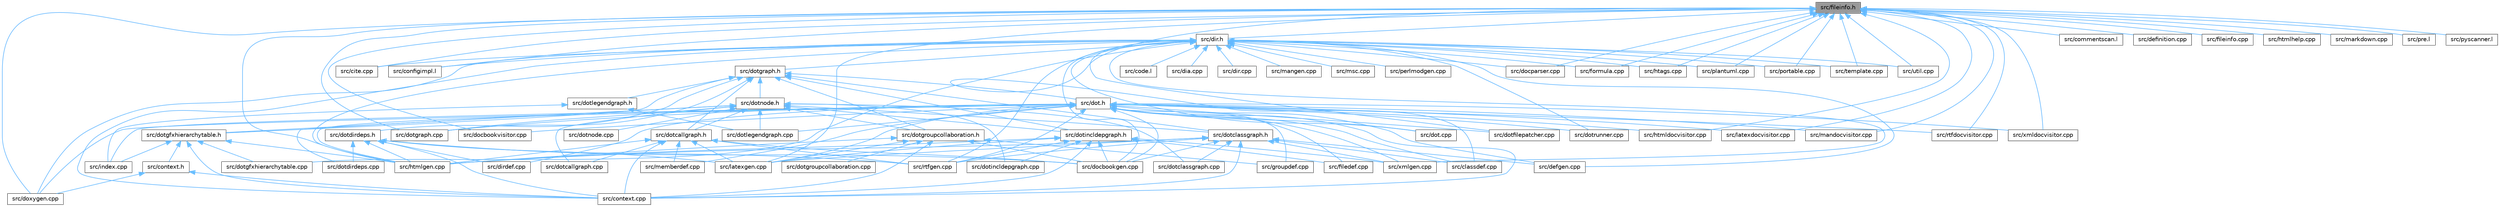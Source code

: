 digraph "src/fileinfo.h"
{
 // INTERACTIVE_SVG=YES
 // LATEX_PDF_SIZE
  bgcolor="transparent";
  edge [fontname=Helvetica,fontsize=10,labelfontname=Helvetica,labelfontsize=10];
  node [fontname=Helvetica,fontsize=10,shape=box,height=0.2,width=0.4];
  Node1 [label="src/fileinfo.h",height=0.2,width=0.4,color="gray40", fillcolor="grey60", style="filled", fontcolor="black",tooltip=" "];
  Node1 -> Node2 [dir="back",color="steelblue1",style="solid"];
  Node2 [label="src/cite.cpp",height=0.2,width=0.4,color="grey40", fillcolor="white", style="filled",URL="$d5/d0b/cite_8cpp.html",tooltip=" "];
  Node1 -> Node3 [dir="back",color="steelblue1",style="solid"];
  Node3 [label="src/classdef.cpp",height=0.2,width=0.4,color="grey40", fillcolor="white", style="filled",URL="$de/d89/classdef_8cpp.html",tooltip=" "];
  Node1 -> Node4 [dir="back",color="steelblue1",style="solid"];
  Node4 [label="src/commentscan.l",height=0.2,width=0.4,color="grey40", fillcolor="white", style="filled",URL="$d7/d5f/commentscan_8l.html",tooltip=" "];
  Node1 -> Node5 [dir="back",color="steelblue1",style="solid"];
  Node5 [label="src/configimpl.l",height=0.2,width=0.4,color="grey40", fillcolor="white", style="filled",URL="$d9/de3/configimpl_8l.html",tooltip=" "];
  Node1 -> Node6 [dir="back",color="steelblue1",style="solid"];
  Node6 [label="src/definition.cpp",height=0.2,width=0.4,color="grey40", fillcolor="white", style="filled",URL="$d3/dea/definition_8cpp.html",tooltip=" "];
  Node1 -> Node7 [dir="back",color="steelblue1",style="solid"];
  Node7 [label="src/dir.h",height=0.2,width=0.4,color="grey40", fillcolor="white", style="filled",URL="$df/d9c/dir_8h.html",tooltip=" "];
  Node7 -> Node2 [dir="back",color="steelblue1",style="solid"];
  Node7 -> Node8 [dir="back",color="steelblue1",style="solid"];
  Node8 [label="src/code.l",height=0.2,width=0.4,color="grey40", fillcolor="white", style="filled",URL="$da/d1f/code_8l.html",tooltip=" "];
  Node7 -> Node5 [dir="back",color="steelblue1",style="solid"];
  Node7 -> Node9 [dir="back",color="steelblue1",style="solid"];
  Node9 [label="src/context.cpp",height=0.2,width=0.4,color="grey40", fillcolor="white", style="filled",URL="$db/d12/context_8cpp.html",tooltip=" "];
  Node7 -> Node10 [dir="back",color="steelblue1",style="solid"];
  Node10 [label="src/defgen.cpp",height=0.2,width=0.4,color="grey40", fillcolor="white", style="filled",URL="$d3/d17/defgen_8cpp.html",tooltip=" "];
  Node7 -> Node11 [dir="back",color="steelblue1",style="solid"];
  Node11 [label="src/dia.cpp",height=0.2,width=0.4,color="grey40", fillcolor="white", style="filled",URL="$d1/df5/dia_8cpp.html",tooltip=" "];
  Node7 -> Node12 [dir="back",color="steelblue1",style="solid"];
  Node12 [label="src/dir.cpp",height=0.2,width=0.4,color="grey40", fillcolor="white", style="filled",URL="$d3/d48/dir_8cpp.html",tooltip=" "];
  Node7 -> Node13 [dir="back",color="steelblue1",style="solid"];
  Node13 [label="src/docbookgen.cpp",height=0.2,width=0.4,color="grey40", fillcolor="white", style="filled",URL="$d8/d29/docbookgen_8cpp.html",tooltip=" "];
  Node7 -> Node14 [dir="back",color="steelblue1",style="solid"];
  Node14 [label="src/docparser.cpp",height=0.2,width=0.4,color="grey40", fillcolor="white", style="filled",URL="$da/d17/docparser_8cpp.html",tooltip=" "];
  Node7 -> Node15 [dir="back",color="steelblue1",style="solid"];
  Node15 [label="src/dot.cpp",height=0.2,width=0.4,color="grey40", fillcolor="white", style="filled",URL="$de/daa/dot_8cpp.html",tooltip=" "];
  Node7 -> Node16 [dir="back",color="steelblue1",style="solid"];
  Node16 [label="src/dotfilepatcher.cpp",height=0.2,width=0.4,color="grey40", fillcolor="white", style="filled",URL="$d9/d92/dotfilepatcher_8cpp.html",tooltip=" "];
  Node7 -> Node17 [dir="back",color="steelblue1",style="solid"];
  Node17 [label="src/dotgfxhierarchytable.cpp",height=0.2,width=0.4,color="grey40", fillcolor="white", style="filled",URL="$d4/d09/dotgfxhierarchytable_8cpp.html",tooltip=" "];
  Node7 -> Node18 [dir="back",color="steelblue1",style="solid"];
  Node18 [label="src/dotgraph.h",height=0.2,width=0.4,color="grey40", fillcolor="white", style="filled",URL="$d0/daa/dotgraph_8h.html",tooltip=" "];
  Node18 -> Node19 [dir="back",color="steelblue1",style="solid"];
  Node19 [label="src/dot.h",height=0.2,width=0.4,color="grey40", fillcolor="white", style="filled",URL="$d6/d4a/dot_8h.html",tooltip=" "];
  Node19 -> Node3 [dir="back",color="steelblue1",style="solid"];
  Node19 -> Node9 [dir="back",color="steelblue1",style="solid"];
  Node19 -> Node10 [dir="back",color="steelblue1",style="solid"];
  Node19 -> Node20 [dir="back",color="steelblue1",style="solid"];
  Node20 [label="src/dirdef.cpp",height=0.2,width=0.4,color="grey40", fillcolor="white", style="filled",URL="$d8/d52/dirdef_8cpp.html",tooltip=" "];
  Node19 -> Node13 [dir="back",color="steelblue1",style="solid"];
  Node19 -> Node21 [dir="back",color="steelblue1",style="solid"];
  Node21 [label="src/docbookvisitor.cpp",height=0.2,width=0.4,color="grey40", fillcolor="white", style="filled",URL="$dc/d05/docbookvisitor_8cpp.html",tooltip=" "];
  Node19 -> Node15 [dir="back",color="steelblue1",style="solid"];
  Node19 -> Node16 [dir="back",color="steelblue1",style="solid"];
  Node19 -> Node22 [dir="back",color="steelblue1",style="solid"];
  Node22 [label="src/dotgraph.cpp",height=0.2,width=0.4,color="grey40", fillcolor="white", style="filled",URL="$de/d45/dotgraph_8cpp.html",tooltip=" "];
  Node19 -> Node23 [dir="back",color="steelblue1",style="solid"];
  Node23 [label="src/dotlegendgraph.cpp",height=0.2,width=0.4,color="grey40", fillcolor="white", style="filled",URL="$d4/d33/dotlegendgraph_8cpp.html",tooltip=" "];
  Node19 -> Node24 [dir="back",color="steelblue1",style="solid"];
  Node24 [label="src/dotrunner.cpp",height=0.2,width=0.4,color="grey40", fillcolor="white", style="filled",URL="$d1/dfe/dotrunner_8cpp.html",tooltip=" "];
  Node19 -> Node25 [dir="back",color="steelblue1",style="solid"];
  Node25 [label="src/doxygen.cpp",height=0.2,width=0.4,color="grey40", fillcolor="white", style="filled",URL="$dc/d98/doxygen_8cpp.html",tooltip=" "];
  Node19 -> Node26 [dir="back",color="steelblue1",style="solid"];
  Node26 [label="src/filedef.cpp",height=0.2,width=0.4,color="grey40", fillcolor="white", style="filled",URL="$d6/ddc/filedef_8cpp.html",tooltip=" "];
  Node19 -> Node27 [dir="back",color="steelblue1",style="solid"];
  Node27 [label="src/groupdef.cpp",height=0.2,width=0.4,color="grey40", fillcolor="white", style="filled",URL="$d6/d42/groupdef_8cpp.html",tooltip=" "];
  Node19 -> Node28 [dir="back",color="steelblue1",style="solid"];
  Node28 [label="src/htmldocvisitor.cpp",height=0.2,width=0.4,color="grey40", fillcolor="white", style="filled",URL="$da/db0/htmldocvisitor_8cpp.html",tooltip=" "];
  Node19 -> Node29 [dir="back",color="steelblue1",style="solid"];
  Node29 [label="src/htmlgen.cpp",height=0.2,width=0.4,color="grey40", fillcolor="white", style="filled",URL="$d8/d6e/htmlgen_8cpp.html",tooltip=" "];
  Node19 -> Node30 [dir="back",color="steelblue1",style="solid"];
  Node30 [label="src/index.cpp",height=0.2,width=0.4,color="grey40", fillcolor="white", style="filled",URL="$db/d14/index_8cpp.html",tooltip="This file contains functions for the various index pages."];
  Node19 -> Node31 [dir="back",color="steelblue1",style="solid"];
  Node31 [label="src/latexdocvisitor.cpp",height=0.2,width=0.4,color="grey40", fillcolor="white", style="filled",URL="$d1/d4e/latexdocvisitor_8cpp.html",tooltip=" "];
  Node19 -> Node32 [dir="back",color="steelblue1",style="solid"];
  Node32 [label="src/latexgen.cpp",height=0.2,width=0.4,color="grey40", fillcolor="white", style="filled",URL="$d4/d42/latexgen_8cpp.html",tooltip=" "];
  Node19 -> Node33 [dir="back",color="steelblue1",style="solid"];
  Node33 [label="src/mandocvisitor.cpp",height=0.2,width=0.4,color="grey40", fillcolor="white", style="filled",URL="$d8/dde/mandocvisitor_8cpp.html",tooltip=" "];
  Node19 -> Node34 [dir="back",color="steelblue1",style="solid"];
  Node34 [label="src/memberdef.cpp",height=0.2,width=0.4,color="grey40", fillcolor="white", style="filled",URL="$d0/d72/memberdef_8cpp.html",tooltip=" "];
  Node19 -> Node35 [dir="back",color="steelblue1",style="solid"];
  Node35 [label="src/rtfdocvisitor.cpp",height=0.2,width=0.4,color="grey40", fillcolor="white", style="filled",URL="$de/d9a/rtfdocvisitor_8cpp.html",tooltip=" "];
  Node19 -> Node36 [dir="back",color="steelblue1",style="solid"];
  Node36 [label="src/rtfgen.cpp",height=0.2,width=0.4,color="grey40", fillcolor="white", style="filled",URL="$d0/d9c/rtfgen_8cpp.html",tooltip=" "];
  Node19 -> Node37 [dir="back",color="steelblue1",style="solid"];
  Node37 [label="src/xmldocvisitor.cpp",height=0.2,width=0.4,color="grey40", fillcolor="white", style="filled",URL="$dd/db6/xmldocvisitor_8cpp.html",tooltip=" "];
  Node19 -> Node38 [dir="back",color="steelblue1",style="solid"];
  Node38 [label="src/xmlgen.cpp",height=0.2,width=0.4,color="grey40", fillcolor="white", style="filled",URL="$d0/dc3/xmlgen_8cpp.html",tooltip=" "];
  Node18 -> Node39 [dir="back",color="steelblue1",style="solid"];
  Node39 [label="src/dotcallgraph.h",height=0.2,width=0.4,color="grey40", fillcolor="white", style="filled",URL="$dc/dcf/dotcallgraph_8h.html",tooltip=" "];
  Node39 -> Node9 [dir="back",color="steelblue1",style="solid"];
  Node39 -> Node13 [dir="back",color="steelblue1",style="solid"];
  Node39 -> Node40 [dir="back",color="steelblue1",style="solid"];
  Node40 [label="src/dotcallgraph.cpp",height=0.2,width=0.4,color="grey40", fillcolor="white", style="filled",URL="$d4/dd5/dotcallgraph_8cpp.html",tooltip=" "];
  Node39 -> Node29 [dir="back",color="steelblue1",style="solid"];
  Node39 -> Node32 [dir="back",color="steelblue1",style="solid"];
  Node39 -> Node34 [dir="back",color="steelblue1",style="solid"];
  Node39 -> Node36 [dir="back",color="steelblue1",style="solid"];
  Node18 -> Node41 [dir="back",color="steelblue1",style="solid"];
  Node41 [label="src/dotclassgraph.h",height=0.2,width=0.4,color="grey40", fillcolor="white", style="filled",URL="$d5/d04/dotclassgraph_8h.html",tooltip=" "];
  Node41 -> Node3 [dir="back",color="steelblue1",style="solid"];
  Node41 -> Node9 [dir="back",color="steelblue1",style="solid"];
  Node41 -> Node10 [dir="back",color="steelblue1",style="solid"];
  Node41 -> Node13 [dir="back",color="steelblue1",style="solid"];
  Node41 -> Node42 [dir="back",color="steelblue1",style="solid"];
  Node42 [label="src/dotclassgraph.cpp",height=0.2,width=0.4,color="grey40", fillcolor="white", style="filled",URL="$d4/dcd/dotclassgraph_8cpp.html",tooltip=" "];
  Node41 -> Node29 [dir="back",color="steelblue1",style="solid"];
  Node41 -> Node32 [dir="back",color="steelblue1",style="solid"];
  Node41 -> Node36 [dir="back",color="steelblue1",style="solid"];
  Node41 -> Node38 [dir="back",color="steelblue1",style="solid"];
  Node18 -> Node43 [dir="back",color="steelblue1",style="solid"];
  Node43 [label="src/dotdirdeps.h",height=0.2,width=0.4,color="grey40", fillcolor="white", style="filled",URL="$d3/dcf/dotdirdeps_8h.html",tooltip=" "];
  Node43 -> Node9 [dir="back",color="steelblue1",style="solid"];
  Node43 -> Node20 [dir="back",color="steelblue1",style="solid"];
  Node43 -> Node13 [dir="back",color="steelblue1",style="solid"];
  Node43 -> Node44 [dir="back",color="steelblue1",style="solid"];
  Node44 [label="src/dotdirdeps.cpp",height=0.2,width=0.4,color="grey40", fillcolor="white", style="filled",URL="$da/d45/dotdirdeps_8cpp.html",tooltip=" "];
  Node43 -> Node29 [dir="back",color="steelblue1",style="solid"];
  Node43 -> Node32 [dir="back",color="steelblue1",style="solid"];
  Node43 -> Node36 [dir="back",color="steelblue1",style="solid"];
  Node18 -> Node45 [dir="back",color="steelblue1",style="solid"];
  Node45 [label="src/dotgfxhierarchytable.h",height=0.2,width=0.4,color="grey40", fillcolor="white", style="filled",URL="$d2/de7/dotgfxhierarchytable_8h.html",tooltip=" "];
  Node45 -> Node9 [dir="back",color="steelblue1",style="solid"];
  Node45 -> Node46 [dir="back",color="steelblue1",style="solid"];
  Node46 [label="src/context.h",height=0.2,width=0.4,color="grey40", fillcolor="white", style="filled",URL="$dc/d1e/context_8h.html",tooltip=" "];
  Node46 -> Node9 [dir="back",color="steelblue1",style="solid"];
  Node46 -> Node25 [dir="back",color="steelblue1",style="solid"];
  Node45 -> Node17 [dir="back",color="steelblue1",style="solid"];
  Node45 -> Node29 [dir="back",color="steelblue1",style="solid"];
  Node45 -> Node30 [dir="back",color="steelblue1",style="solid"];
  Node18 -> Node22 [dir="back",color="steelblue1",style="solid"];
  Node18 -> Node47 [dir="back",color="steelblue1",style="solid"];
  Node47 [label="src/dotgroupcollaboration.h",height=0.2,width=0.4,color="grey40", fillcolor="white", style="filled",URL="$d7/d99/dotgroupcollaboration_8h.html",tooltip=" "];
  Node47 -> Node9 [dir="back",color="steelblue1",style="solid"];
  Node47 -> Node13 [dir="back",color="steelblue1",style="solid"];
  Node47 -> Node48 [dir="back",color="steelblue1",style="solid"];
  Node48 [label="src/dotgroupcollaboration.cpp",height=0.2,width=0.4,color="grey40", fillcolor="white", style="filled",URL="$d1/d86/dotgroupcollaboration_8cpp.html",tooltip=" "];
  Node47 -> Node27 [dir="back",color="steelblue1",style="solid"];
  Node47 -> Node29 [dir="back",color="steelblue1",style="solid"];
  Node47 -> Node32 [dir="back",color="steelblue1",style="solid"];
  Node18 -> Node49 [dir="back",color="steelblue1",style="solid"];
  Node49 [label="src/dotincldepgraph.h",height=0.2,width=0.4,color="grey40", fillcolor="white", style="filled",URL="$dd/d8c/dotincldepgraph_8h.html",tooltip=" "];
  Node49 -> Node9 [dir="back",color="steelblue1",style="solid"];
  Node49 -> Node13 [dir="back",color="steelblue1",style="solid"];
  Node49 -> Node50 [dir="back",color="steelblue1",style="solid"];
  Node50 [label="src/dotincldepgraph.cpp",height=0.2,width=0.4,color="grey40", fillcolor="white", style="filled",URL="$da/d57/dotincldepgraph_8cpp.html",tooltip=" "];
  Node49 -> Node26 [dir="back",color="steelblue1",style="solid"];
  Node49 -> Node29 [dir="back",color="steelblue1",style="solid"];
  Node49 -> Node32 [dir="back",color="steelblue1",style="solid"];
  Node49 -> Node36 [dir="back",color="steelblue1",style="solid"];
  Node49 -> Node38 [dir="back",color="steelblue1",style="solid"];
  Node18 -> Node51 [dir="back",color="steelblue1",style="solid"];
  Node51 [label="src/dotlegendgraph.h",height=0.2,width=0.4,color="grey40", fillcolor="white", style="filled",URL="$d5/d76/dotlegendgraph_8h.html",tooltip=" "];
  Node51 -> Node23 [dir="back",color="steelblue1",style="solid"];
  Node51 -> Node30 [dir="back",color="steelblue1",style="solid"];
  Node18 -> Node52 [dir="back",color="steelblue1",style="solid"];
  Node52 [label="src/dotnode.h",height=0.2,width=0.4,color="grey40", fillcolor="white", style="filled",URL="$d8/d3b/dotnode_8h.html",tooltip=" "];
  Node52 -> Node40 [dir="back",color="steelblue1",style="solid"];
  Node52 -> Node39 [dir="back",color="steelblue1",style="solid"];
  Node52 -> Node42 [dir="back",color="steelblue1",style="solid"];
  Node52 -> Node41 [dir="back",color="steelblue1",style="solid"];
  Node52 -> Node44 [dir="back",color="steelblue1",style="solid"];
  Node52 -> Node45 [dir="back",color="steelblue1",style="solid"];
  Node52 -> Node22 [dir="back",color="steelblue1",style="solid"];
  Node52 -> Node47 [dir="back",color="steelblue1",style="solid"];
  Node52 -> Node50 [dir="back",color="steelblue1",style="solid"];
  Node52 -> Node49 [dir="back",color="steelblue1",style="solid"];
  Node52 -> Node23 [dir="back",color="steelblue1",style="solid"];
  Node52 -> Node53 [dir="back",color="steelblue1",style="solid"];
  Node53 [label="src/dotnode.cpp",height=0.2,width=0.4,color="grey40", fillcolor="white", style="filled",URL="$df/d58/dotnode_8cpp.html",tooltip=" "];
  Node7 -> Node24 [dir="back",color="steelblue1",style="solid"];
  Node7 -> Node25 [dir="back",color="steelblue1",style="solid"];
  Node7 -> Node54 [dir="back",color="steelblue1",style="solid"];
  Node54 [label="src/formula.cpp",height=0.2,width=0.4,color="grey40", fillcolor="white", style="filled",URL="$d7/d5b/formula_8cpp.html",tooltip=" "];
  Node7 -> Node55 [dir="back",color="steelblue1",style="solid"];
  Node55 [label="src/htags.cpp",height=0.2,width=0.4,color="grey40", fillcolor="white", style="filled",URL="$d9/db7/htags_8cpp.html",tooltip=" "];
  Node7 -> Node29 [dir="back",color="steelblue1",style="solid"];
  Node7 -> Node56 [dir="back",color="steelblue1",style="solid"];
  Node56 [label="src/mangen.cpp",height=0.2,width=0.4,color="grey40", fillcolor="white", style="filled",URL="$d7/de7/mangen_8cpp.html",tooltip=" "];
  Node7 -> Node57 [dir="back",color="steelblue1",style="solid"];
  Node57 [label="src/msc.cpp",height=0.2,width=0.4,color="grey40", fillcolor="white", style="filled",URL="$db/d33/msc_8cpp.html",tooltip=" "];
  Node7 -> Node58 [dir="back",color="steelblue1",style="solid"];
  Node58 [label="src/perlmodgen.cpp",height=0.2,width=0.4,color="grey40", fillcolor="white", style="filled",URL="$de/dd0/perlmodgen_8cpp.html",tooltip=" "];
  Node7 -> Node59 [dir="back",color="steelblue1",style="solid"];
  Node59 [label="src/plantuml.cpp",height=0.2,width=0.4,color="grey40", fillcolor="white", style="filled",URL="$d7/d5b/plantuml_8cpp.html",tooltip=" "];
  Node7 -> Node60 [dir="back",color="steelblue1",style="solid"];
  Node60 [label="src/portable.cpp",height=0.2,width=0.4,color="grey40", fillcolor="white", style="filled",URL="$d0/d1c/portable_8cpp.html",tooltip=" "];
  Node7 -> Node36 [dir="back",color="steelblue1",style="solid"];
  Node7 -> Node61 [dir="back",color="steelblue1",style="solid"];
  Node61 [label="src/template.cpp",height=0.2,width=0.4,color="grey40", fillcolor="white", style="filled",URL="$df/d54/template_8cpp.html",tooltip=" "];
  Node7 -> Node62 [dir="back",color="steelblue1",style="solid"];
  Node62 [label="src/util.cpp",height=0.2,width=0.4,color="grey40", fillcolor="white", style="filled",URL="$df/d2d/util_8cpp.html",tooltip=" "];
  Node7 -> Node38 [dir="back",color="steelblue1",style="solid"];
  Node1 -> Node21 [dir="back",color="steelblue1",style="solid"];
  Node1 -> Node14 [dir="back",color="steelblue1",style="solid"];
  Node1 -> Node22 [dir="back",color="steelblue1",style="solid"];
  Node1 -> Node25 [dir="back",color="steelblue1",style="solid"];
  Node1 -> Node63 [dir="back",color="steelblue1",style="solid"];
  Node63 [label="src/fileinfo.cpp",height=0.2,width=0.4,color="grey40", fillcolor="white", style="filled",URL="$db/dbc/fileinfo_8cpp.html",tooltip=" "];
  Node1 -> Node54 [dir="back",color="steelblue1",style="solid"];
  Node1 -> Node55 [dir="back",color="steelblue1",style="solid"];
  Node1 -> Node28 [dir="back",color="steelblue1",style="solid"];
  Node1 -> Node29 [dir="back",color="steelblue1",style="solid"];
  Node1 -> Node64 [dir="back",color="steelblue1",style="solid"];
  Node64 [label="src/htmlhelp.cpp",height=0.2,width=0.4,color="grey40", fillcolor="white", style="filled",URL="$d3/d4b/htmlhelp_8cpp.html",tooltip=" "];
  Node1 -> Node31 [dir="back",color="steelblue1",style="solid"];
  Node1 -> Node32 [dir="back",color="steelblue1",style="solid"];
  Node1 -> Node33 [dir="back",color="steelblue1",style="solid"];
  Node1 -> Node65 [dir="back",color="steelblue1",style="solid"];
  Node65 [label="src/markdown.cpp",height=0.2,width=0.4,color="grey40", fillcolor="white", style="filled",URL="$de/d04/markdown_8cpp.html",tooltip=" "];
  Node1 -> Node59 [dir="back",color="steelblue1",style="solid"];
  Node1 -> Node60 [dir="back",color="steelblue1",style="solid"];
  Node1 -> Node66 [dir="back",color="steelblue1",style="solid"];
  Node66 [label="src/pre.l",height=0.2,width=0.4,color="grey40", fillcolor="white", style="filled",URL="$d0/da7/pre_8l.html",tooltip=" "];
  Node1 -> Node67 [dir="back",color="steelblue1",style="solid"];
  Node67 [label="src/pyscanner.l",height=0.2,width=0.4,color="grey40", fillcolor="white", style="filled",URL="$de/d2b/pyscanner_8l.html",tooltip=" "];
  Node1 -> Node35 [dir="back",color="steelblue1",style="solid"];
  Node1 -> Node61 [dir="back",color="steelblue1",style="solid"];
  Node1 -> Node62 [dir="back",color="steelblue1",style="solid"];
  Node1 -> Node37 [dir="back",color="steelblue1",style="solid"];
}
